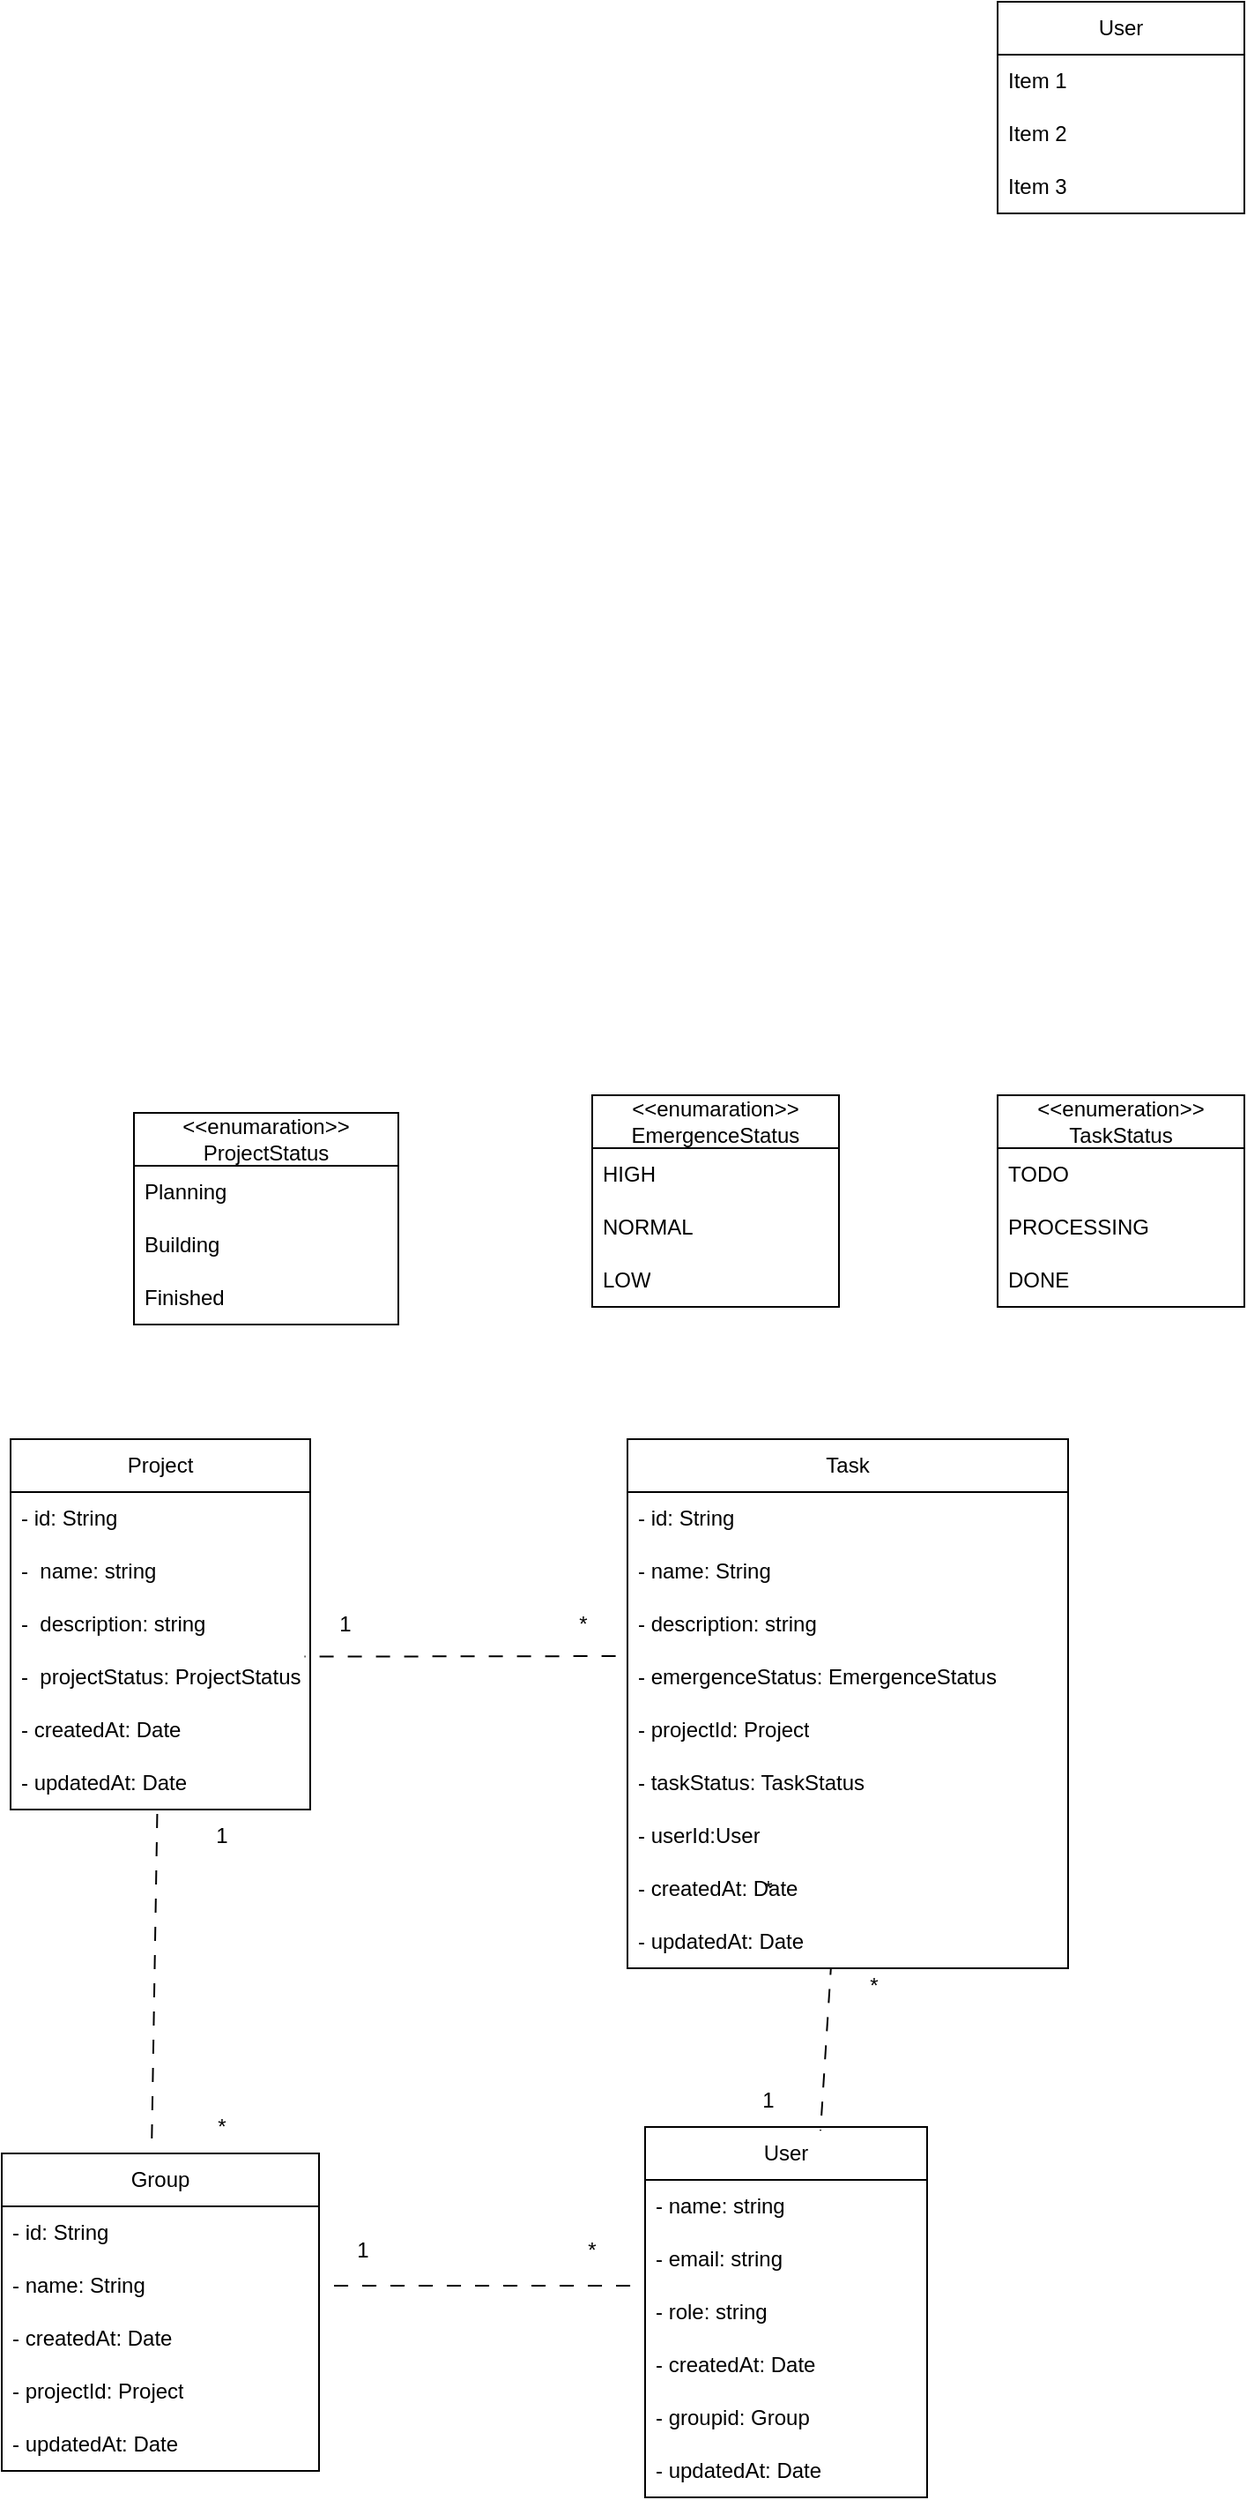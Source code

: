 <mxfile version="20.5.3" type="embed"><diagram id="dgjBjd0djDJQxzfuRWJW" name="Page-1"><mxGraphModel dx="1854" dy="1696" grid="1" gridSize="10" guides="1" tooltips="1" connect="1" arrows="1" fold="1" page="1" pageScale="1" pageWidth="850" pageHeight="1100" math="0" shadow="0"><root><mxCell id="0"/><mxCell id="1" parent="0"/><mxCell id="2" value="Project&lt;br&gt;" style="swimlane;fontStyle=0;childLayout=stackLayout;horizontal=1;startSize=30;horizontalStack=0;resizeParent=1;resizeParentMax=0;resizeLast=0;collapsible=1;marginBottom=0;whiteSpace=wrap;html=1;" vertex="1" parent="1"><mxGeometry x="50" y="115" width="170" height="210" as="geometry"/></mxCell><mxCell id="3" value="- id: String" style="text;strokeColor=none;fillColor=none;align=left;verticalAlign=middle;spacingLeft=4;spacingRight=4;overflow=hidden;points=[[0,0.5],[1,0.5]];portConstraint=eastwest;rotatable=0;whiteSpace=wrap;html=1;" vertex="1" parent="2"><mxGeometry y="30" width="170" height="30" as="geometry"/></mxCell><mxCell id="4" value="-&amp;nbsp; name: string" style="text;strokeColor=none;fillColor=none;align=left;verticalAlign=middle;spacingLeft=4;spacingRight=4;overflow=hidden;points=[[0,0.5],[1,0.5]];portConstraint=eastwest;rotatable=0;whiteSpace=wrap;html=1;" vertex="1" parent="2"><mxGeometry y="60" width="170" height="30" as="geometry"/></mxCell><mxCell id="14" value="-&amp;nbsp; description: string" style="text;strokeColor=none;fillColor=none;align=left;verticalAlign=middle;spacingLeft=4;spacingRight=4;overflow=hidden;points=[[0,0.5],[1,0.5]];portConstraint=eastwest;rotatable=0;whiteSpace=wrap;html=1;" vertex="1" parent="2"><mxGeometry y="90" width="170" height="30" as="geometry"/></mxCell><mxCell id="6" value="-&amp;nbsp; projectStatus: ProjectStatus" style="text;strokeColor=none;fillColor=none;align=left;verticalAlign=middle;spacingLeft=4;spacingRight=4;overflow=hidden;points=[[0,0.5],[1,0.5]];portConstraint=eastwest;rotatable=0;whiteSpace=wrap;html=1;" vertex="1" parent="2"><mxGeometry y="120" width="170" height="30" as="geometry"/></mxCell><mxCell id="7" value="- createdAt: Date" style="text;strokeColor=none;fillColor=none;align=left;verticalAlign=middle;spacingLeft=4;spacingRight=4;overflow=hidden;points=[[0,0.5],[1,0.5]];portConstraint=eastwest;rotatable=0;whiteSpace=wrap;html=1;" vertex="1" parent="2"><mxGeometry y="150" width="170" height="30" as="geometry"/></mxCell><mxCell id="5" value="- updatedAt: Date" style="text;strokeColor=none;fillColor=none;align=left;verticalAlign=middle;spacingLeft=4;spacingRight=4;overflow=hidden;points=[[0,0.5],[1,0.5]];portConstraint=eastwest;rotatable=0;whiteSpace=wrap;html=1;" vertex="1" parent="2"><mxGeometry y="180" width="170" height="30" as="geometry"/></mxCell><mxCell id="10" value="&amp;lt;&amp;lt;enumaration&amp;gt;&amp;gt;&lt;br&gt;ProjectStatus" style="swimlane;fontStyle=0;childLayout=stackLayout;horizontal=1;startSize=30;horizontalStack=0;resizeParent=1;resizeParentMax=0;resizeLast=0;collapsible=1;marginBottom=0;whiteSpace=wrap;html=1;" vertex="1" parent="1"><mxGeometry x="120" y="-70" width="150" height="120" as="geometry"/></mxCell><mxCell id="11" value="Planning" style="text;strokeColor=none;fillColor=none;align=left;verticalAlign=middle;spacingLeft=4;spacingRight=4;overflow=hidden;points=[[0,0.5],[1,0.5]];portConstraint=eastwest;rotatable=0;whiteSpace=wrap;html=1;" vertex="1" parent="10"><mxGeometry y="30" width="150" height="30" as="geometry"/></mxCell><mxCell id="12" value="Building" style="text;strokeColor=none;fillColor=none;align=left;verticalAlign=middle;spacingLeft=4;spacingRight=4;overflow=hidden;points=[[0,0.5],[1,0.5]];portConstraint=eastwest;rotatable=0;whiteSpace=wrap;html=1;" vertex="1" parent="10"><mxGeometry y="60" width="150" height="30" as="geometry"/></mxCell><mxCell id="13" value="Finished" style="text;strokeColor=none;fillColor=none;align=left;verticalAlign=middle;spacingLeft=4;spacingRight=4;overflow=hidden;points=[[0,0.5],[1,0.5]];portConstraint=eastwest;rotatable=0;whiteSpace=wrap;html=1;" vertex="1" parent="10"><mxGeometry y="90" width="150" height="30" as="geometry"/></mxCell><mxCell id="15" value="Task" style="swimlane;fontStyle=0;childLayout=stackLayout;horizontal=1;startSize=30;horizontalStack=0;resizeParent=1;resizeParentMax=0;resizeLast=0;collapsible=1;marginBottom=0;whiteSpace=wrap;html=1;" vertex="1" parent="1"><mxGeometry x="400" y="115" width="250" height="300" as="geometry"/></mxCell><mxCell id="16" value="- id: String" style="text;strokeColor=none;fillColor=none;align=left;verticalAlign=middle;spacingLeft=4;spacingRight=4;overflow=hidden;points=[[0,0.5],[1,0.5]];portConstraint=eastwest;rotatable=0;whiteSpace=wrap;html=1;" vertex="1" parent="15"><mxGeometry y="30" width="250" height="30" as="geometry"/></mxCell><mxCell id="17" value="- name: String" style="text;strokeColor=none;fillColor=none;align=left;verticalAlign=middle;spacingLeft=4;spacingRight=4;overflow=hidden;points=[[0,0.5],[1,0.5]];portConstraint=eastwest;rotatable=0;whiteSpace=wrap;html=1;" vertex="1" parent="15"><mxGeometry y="60" width="250" height="30" as="geometry"/></mxCell><mxCell id="18" value="- description: string" style="text;strokeColor=none;fillColor=none;align=left;verticalAlign=middle;spacingLeft=4;spacingRight=4;overflow=hidden;points=[[0,0.5],[1,0.5]];portConstraint=eastwest;rotatable=0;whiteSpace=wrap;html=1;" vertex="1" parent="15"><mxGeometry y="90" width="250" height="30" as="geometry"/></mxCell><mxCell id="31" value="- emergenceStatus: EmergenceStatus" style="text;strokeColor=none;fillColor=none;align=left;verticalAlign=middle;spacingLeft=4;spacingRight=4;overflow=hidden;points=[[0,0.5],[1,0.5]];portConstraint=eastwest;rotatable=0;whiteSpace=wrap;html=1;" vertex="1" parent="15"><mxGeometry y="120" width="250" height="30" as="geometry"/></mxCell><mxCell id="74" value="- projectId: Project" style="text;strokeColor=none;fillColor=none;align=left;verticalAlign=middle;spacingLeft=4;spacingRight=4;overflow=hidden;points=[[0,0.5],[1,0.5]];portConstraint=eastwest;rotatable=0;whiteSpace=wrap;html=1;" vertex="1" parent="15"><mxGeometry y="150" width="250" height="30" as="geometry"/></mxCell><mxCell id="499" value="- taskStatus: TaskStatus" style="text;strokeColor=none;fillColor=none;align=left;verticalAlign=middle;spacingLeft=4;spacingRight=4;overflow=hidden;points=[[0,0.5],[1,0.5]];portConstraint=eastwest;rotatable=0;whiteSpace=wrap;html=1;" vertex="1" parent="15"><mxGeometry y="180" width="250" height="30" as="geometry"/></mxCell><mxCell id="40" value="- userId:User" style="text;strokeColor=none;fillColor=none;align=left;verticalAlign=middle;spacingLeft=4;spacingRight=4;overflow=hidden;points=[[0,0.5],[1,0.5]];portConstraint=eastwest;rotatable=0;whiteSpace=wrap;html=1;" vertex="1" parent="15"><mxGeometry y="210" width="250" height="30" as="geometry"/></mxCell><mxCell id="28" value="- createdAt: Date" style="text;strokeColor=none;fillColor=none;align=left;verticalAlign=middle;spacingLeft=4;spacingRight=4;overflow=hidden;points=[[0,0.5],[1,0.5]];portConstraint=eastwest;rotatable=0;whiteSpace=wrap;html=1;" vertex="1" parent="15"><mxGeometry y="240" width="250" height="30" as="geometry"/></mxCell><mxCell id="29" value="- updatedAt: Date" style="text;strokeColor=none;fillColor=none;align=left;verticalAlign=middle;spacingLeft=4;spacingRight=4;overflow=hidden;points=[[0,0.5],[1,0.5]];portConstraint=eastwest;rotatable=0;whiteSpace=wrap;html=1;" vertex="1" parent="15"><mxGeometry y="270" width="250" height="30" as="geometry"/></mxCell><mxCell id="19" value="User" style="swimlane;fontStyle=0;childLayout=stackLayout;horizontal=1;startSize=30;horizontalStack=0;resizeParent=1;resizeParentMax=0;resizeLast=0;collapsible=1;marginBottom=0;whiteSpace=wrap;html=1;" vertex="1" parent="1"><mxGeometry x="610" y="-700" width="140" height="120" as="geometry"/></mxCell><mxCell id="20" value="Item 1" style="text;strokeColor=none;fillColor=none;align=left;verticalAlign=middle;spacingLeft=4;spacingRight=4;overflow=hidden;points=[[0,0.5],[1,0.5]];portConstraint=eastwest;rotatable=0;whiteSpace=wrap;html=1;" vertex="1" parent="19"><mxGeometry y="30" width="140" height="30" as="geometry"/></mxCell><mxCell id="21" value="Item 2" style="text;strokeColor=none;fillColor=none;align=left;verticalAlign=middle;spacingLeft=4;spacingRight=4;overflow=hidden;points=[[0,0.5],[1,0.5]];portConstraint=eastwest;rotatable=0;whiteSpace=wrap;html=1;" vertex="1" parent="19"><mxGeometry y="60" width="140" height="30" as="geometry"/></mxCell><mxCell id="22" value="Item 3" style="text;strokeColor=none;fillColor=none;align=left;verticalAlign=middle;spacingLeft=4;spacingRight=4;overflow=hidden;points=[[0,0.5],[1,0.5]];portConstraint=eastwest;rotatable=0;whiteSpace=wrap;html=1;" vertex="1" parent="19"><mxGeometry y="90" width="140" height="30" as="geometry"/></mxCell><mxCell id="32" value="&amp;lt;&amp;lt;enumaration&amp;gt;&amp;gt;&lt;br&gt;EmergenceStatus" style="swimlane;fontStyle=0;childLayout=stackLayout;horizontal=1;startSize=30;horizontalStack=0;resizeParent=1;resizeParentMax=0;resizeLast=0;collapsible=1;marginBottom=0;whiteSpace=wrap;html=1;" vertex="1" parent="1"><mxGeometry x="380" y="-80" width="140" height="120" as="geometry"/></mxCell><mxCell id="33" value="HIGH" style="text;strokeColor=none;fillColor=none;align=left;verticalAlign=middle;spacingLeft=4;spacingRight=4;overflow=hidden;points=[[0,0.5],[1,0.5]];portConstraint=eastwest;rotatable=0;whiteSpace=wrap;html=1;" vertex="1" parent="32"><mxGeometry y="30" width="140" height="30" as="geometry"/></mxCell><mxCell id="34" value="NORMAL" style="text;strokeColor=none;fillColor=none;align=left;verticalAlign=middle;spacingLeft=4;spacingRight=4;overflow=hidden;points=[[0,0.5],[1,0.5]];portConstraint=eastwest;rotatable=0;whiteSpace=wrap;html=1;" vertex="1" parent="32"><mxGeometry y="60" width="140" height="30" as="geometry"/></mxCell><mxCell id="35" value="LOW" style="text;strokeColor=none;fillColor=none;align=left;verticalAlign=middle;spacingLeft=4;spacingRight=4;overflow=hidden;points=[[0,0.5],[1,0.5]];portConstraint=eastwest;rotatable=0;whiteSpace=wrap;html=1;" vertex="1" parent="32"><mxGeometry y="90" width="140" height="30" as="geometry"/></mxCell><mxCell id="36" value="&amp;lt;&amp;lt;enumeration&amp;gt;&amp;gt;&lt;br&gt;TaskStatus" style="swimlane;fontStyle=0;childLayout=stackLayout;horizontal=1;startSize=30;horizontalStack=0;resizeParent=1;resizeParentMax=0;resizeLast=0;collapsible=1;marginBottom=0;whiteSpace=wrap;html=1;" vertex="1" parent="1"><mxGeometry x="610" y="-80" width="140" height="120" as="geometry"/></mxCell><mxCell id="37" value="TODO" style="text;strokeColor=none;fillColor=none;align=left;verticalAlign=middle;spacingLeft=4;spacingRight=4;overflow=hidden;points=[[0,0.5],[1,0.5]];portConstraint=eastwest;rotatable=0;whiteSpace=wrap;html=1;" vertex="1" parent="36"><mxGeometry y="30" width="140" height="30" as="geometry"/></mxCell><mxCell id="38" value="PROCESSING" style="text;strokeColor=none;fillColor=none;align=left;verticalAlign=middle;spacingLeft=4;spacingRight=4;overflow=hidden;points=[[0,0.5],[1,0.5]];portConstraint=eastwest;rotatable=0;whiteSpace=wrap;html=1;" vertex="1" parent="36"><mxGeometry y="60" width="140" height="30" as="geometry"/></mxCell><mxCell id="39" value="DONE" style="text;strokeColor=none;fillColor=none;align=left;verticalAlign=middle;spacingLeft=4;spacingRight=4;overflow=hidden;points=[[0,0.5],[1,0.5]];portConstraint=eastwest;rotatable=0;whiteSpace=wrap;html=1;" vertex="1" parent="36"><mxGeometry y="90" width="140" height="30" as="geometry"/></mxCell><mxCell id="45" value="Group" style="swimlane;fontStyle=0;childLayout=stackLayout;horizontal=1;startSize=30;horizontalStack=0;resizeParent=1;resizeParentMax=0;resizeLast=0;collapsible=1;marginBottom=0;whiteSpace=wrap;html=1;" vertex="1" parent="1"><mxGeometry x="45" y="520" width="180" height="180" as="geometry"/></mxCell><mxCell id="46" value="- id: String" style="text;strokeColor=none;fillColor=none;align=left;verticalAlign=middle;spacingLeft=4;spacingRight=4;overflow=hidden;points=[[0,0.5],[1,0.5]];portConstraint=eastwest;rotatable=0;whiteSpace=wrap;html=1;" vertex="1" parent="45"><mxGeometry y="30" width="180" height="30" as="geometry"/></mxCell><mxCell id="47" value="- name: String" style="text;strokeColor=none;fillColor=none;align=left;verticalAlign=middle;spacingLeft=4;spacingRight=4;overflow=hidden;points=[[0,0.5],[1,0.5]];portConstraint=eastwest;rotatable=0;whiteSpace=wrap;html=1;" vertex="1" parent="45"><mxGeometry y="60" width="180" height="30" as="geometry"/></mxCell><mxCell id="48" value="- createdAt: Date" style="text;strokeColor=none;fillColor=none;align=left;verticalAlign=middle;spacingLeft=4;spacingRight=4;overflow=hidden;points=[[0,0.5],[1,0.5]];portConstraint=eastwest;rotatable=0;whiteSpace=wrap;html=1;" vertex="1" parent="45"><mxGeometry y="90" width="180" height="30" as="geometry"/></mxCell><mxCell id="50" value="- projectId: Project" style="text;strokeColor=none;fillColor=none;align=left;verticalAlign=middle;spacingLeft=4;spacingRight=4;overflow=hidden;points=[[0,0.5],[1,0.5]];portConstraint=eastwest;rotatable=0;whiteSpace=wrap;html=1;" vertex="1" parent="45"><mxGeometry y="120" width="180" height="30" as="geometry"/></mxCell><mxCell id="507" value="- updatedAt: Date" style="text;strokeColor=none;fillColor=none;align=left;verticalAlign=middle;spacingLeft=4;spacingRight=4;overflow=hidden;points=[[0,0.5],[1,0.5]];portConstraint=eastwest;rotatable=0;whiteSpace=wrap;html=1;" vertex="1" parent="45"><mxGeometry y="150" width="180" height="30" as="geometry"/></mxCell><mxCell id="51" value="User" style="swimlane;fontStyle=0;childLayout=stackLayout;horizontal=1;startSize=30;horizontalStack=0;resizeParent=1;resizeParentMax=0;resizeLast=0;collapsible=1;marginBottom=0;whiteSpace=wrap;html=1;" vertex="1" parent="1"><mxGeometry x="410" y="505" width="160" height="210" as="geometry"/></mxCell><mxCell id="52" value="- name: string" style="text;strokeColor=none;fillColor=none;align=left;verticalAlign=middle;spacingLeft=4;spacingRight=4;overflow=hidden;points=[[0,0.5],[1,0.5]];portConstraint=eastwest;rotatable=0;whiteSpace=wrap;html=1;" vertex="1" parent="51"><mxGeometry y="30" width="160" height="30" as="geometry"/></mxCell><mxCell id="53" value="- email: string" style="text;strokeColor=none;fillColor=none;align=left;verticalAlign=middle;spacingLeft=4;spacingRight=4;overflow=hidden;points=[[0,0.5],[1,0.5]];portConstraint=eastwest;rotatable=0;whiteSpace=wrap;html=1;" vertex="1" parent="51"><mxGeometry y="60" width="160" height="30" as="geometry"/></mxCell><mxCell id="55" value="- role: string" style="text;strokeColor=none;fillColor=none;align=left;verticalAlign=middle;spacingLeft=4;spacingRight=4;overflow=hidden;points=[[0,0.5],[1,0.5]];portConstraint=eastwest;rotatable=0;whiteSpace=wrap;html=1;" vertex="1" parent="51"><mxGeometry y="90" width="160" height="30" as="geometry"/></mxCell><mxCell id="56" value="- createdAt: Date" style="text;strokeColor=none;fillColor=none;align=left;verticalAlign=middle;spacingLeft=4;spacingRight=4;overflow=hidden;points=[[0,0.5],[1,0.5]];portConstraint=eastwest;rotatable=0;whiteSpace=wrap;html=1;" vertex="1" parent="51"><mxGeometry y="120" width="160" height="30" as="geometry"/></mxCell><mxCell id="500" value="- groupid: Group" style="text;strokeColor=none;fillColor=none;align=left;verticalAlign=middle;spacingLeft=4;spacingRight=4;overflow=hidden;points=[[0,0.5],[1,0.5]];portConstraint=eastwest;rotatable=0;whiteSpace=wrap;html=1;" vertex="1" parent="51"><mxGeometry y="150" width="160" height="30" as="geometry"/></mxCell><mxCell id="54" value="- updatedAt: Date" style="text;strokeColor=none;fillColor=none;align=left;verticalAlign=middle;spacingLeft=4;spacingRight=4;overflow=hidden;points=[[0,0.5],[1,0.5]];portConstraint=eastwest;rotatable=0;whiteSpace=wrap;html=1;" vertex="1" parent="51"><mxGeometry y="180" width="160" height="30" as="geometry"/></mxCell><mxCell id="57" value="" style="endArrow=none;html=1;rounded=0;exitX=0.981;exitY=1.11;exitDx=0;exitDy=0;exitPerimeter=0;flowAnimation=1;" edge="1" parent="1" source="14"><mxGeometry width="50" height="50" relative="1" as="geometry"><mxPoint x="220" y="240" as="sourcePoint"/><mxPoint x="400" y="238" as="targetPoint"/></mxGeometry></mxCell><mxCell id="58" value="*" style="text;html=1;strokeColor=none;fillColor=none;align=center;verticalAlign=middle;whiteSpace=wrap;rounded=0;" vertex="1" parent="1"><mxGeometry x="350" y="205" width="50" height="30" as="geometry"/></mxCell><mxCell id="59" value="1" style="text;html=1;strokeColor=none;fillColor=none;align=center;verticalAlign=middle;whiteSpace=wrap;rounded=0;" vertex="1" parent="1"><mxGeometry x="210" y="205" width="60" height="30" as="geometry"/></mxCell><mxCell id="61" value="" style="endArrow=none;html=1;rounded=0;flowAnimation=1;" edge="1" parent="1" target="2"><mxGeometry width="50" height="50" relative="1" as="geometry"><mxPoint x="130" y="520" as="sourcePoint"/><mxPoint x="110" y="325" as="targetPoint"/></mxGeometry></mxCell><mxCell id="62" value="*" style="text;html=1;strokeColor=none;fillColor=none;align=center;verticalAlign=middle;whiteSpace=wrap;rounded=0;" vertex="1" parent="1"><mxGeometry x="140" y="490" width="60" height="30" as="geometry"/></mxCell><mxCell id="63" value="1" style="text;html=1;strokeColor=none;fillColor=none;align=center;verticalAlign=middle;whiteSpace=wrap;rounded=0;" vertex="1" parent="1"><mxGeometry x="140" y="325" width="60" height="30" as="geometry"/></mxCell><mxCell id="64" value="" style="endArrow=none;html=1;rounded=0;exitX=1;exitY=0.5;exitDx=0;exitDy=0;flowAnimation=1;" edge="1" parent="1" source="47"><mxGeometry width="50" height="50" relative="1" as="geometry"><mxPoint x="210" y="600" as="sourcePoint"/><mxPoint x="410" y="595" as="targetPoint"/></mxGeometry></mxCell><mxCell id="66" value="*" style="text;html=1;strokeColor=none;fillColor=none;align=center;verticalAlign=middle;whiteSpace=wrap;rounded=0;" vertex="1" parent="1"><mxGeometry x="350" y="560" width="60" height="30" as="geometry"/></mxCell><mxCell id="68" value="1" style="text;html=1;strokeColor=none;fillColor=none;align=center;verticalAlign=middle;whiteSpace=wrap;rounded=0;" vertex="1" parent="1"><mxGeometry x="220" y="560" width="60" height="30" as="geometry"/></mxCell><mxCell id="71" value="*" style="text;html=1;strokeColor=none;fillColor=none;align=center;verticalAlign=middle;whiteSpace=wrap;rounded=0;" vertex="1" parent="1"><mxGeometry x="450" y="355" width="60" height="30" as="geometry"/></mxCell><mxCell id="72" value="*" style="text;html=1;strokeColor=none;fillColor=none;align=center;verticalAlign=middle;whiteSpace=wrap;rounded=0;" vertex="1" parent="1"><mxGeometry x="510" y="410" width="60" height="30" as="geometry"/></mxCell><mxCell id="76" value="" style="endArrow=none;html=1;rounded=0;exitX=0.622;exitY=0.01;exitDx=0;exitDy=0;exitPerimeter=0;flowAnimation=1;" edge="1" parent="1" source="51" target="15"><mxGeometry width="50" height="50" relative="1" as="geometry"><mxPoint x="500" y="500" as="sourcePoint"/><mxPoint x="510" y="380" as="targetPoint"/></mxGeometry></mxCell><mxCell id="77" value="1" style="text;html=1;strokeColor=none;fillColor=none;align=center;verticalAlign=middle;whiteSpace=wrap;rounded=0;" vertex="1" parent="1"><mxGeometry x="450" y="475" width="60" height="30" as="geometry"/></mxCell></root></mxGraphModel></diagram></mxfile>